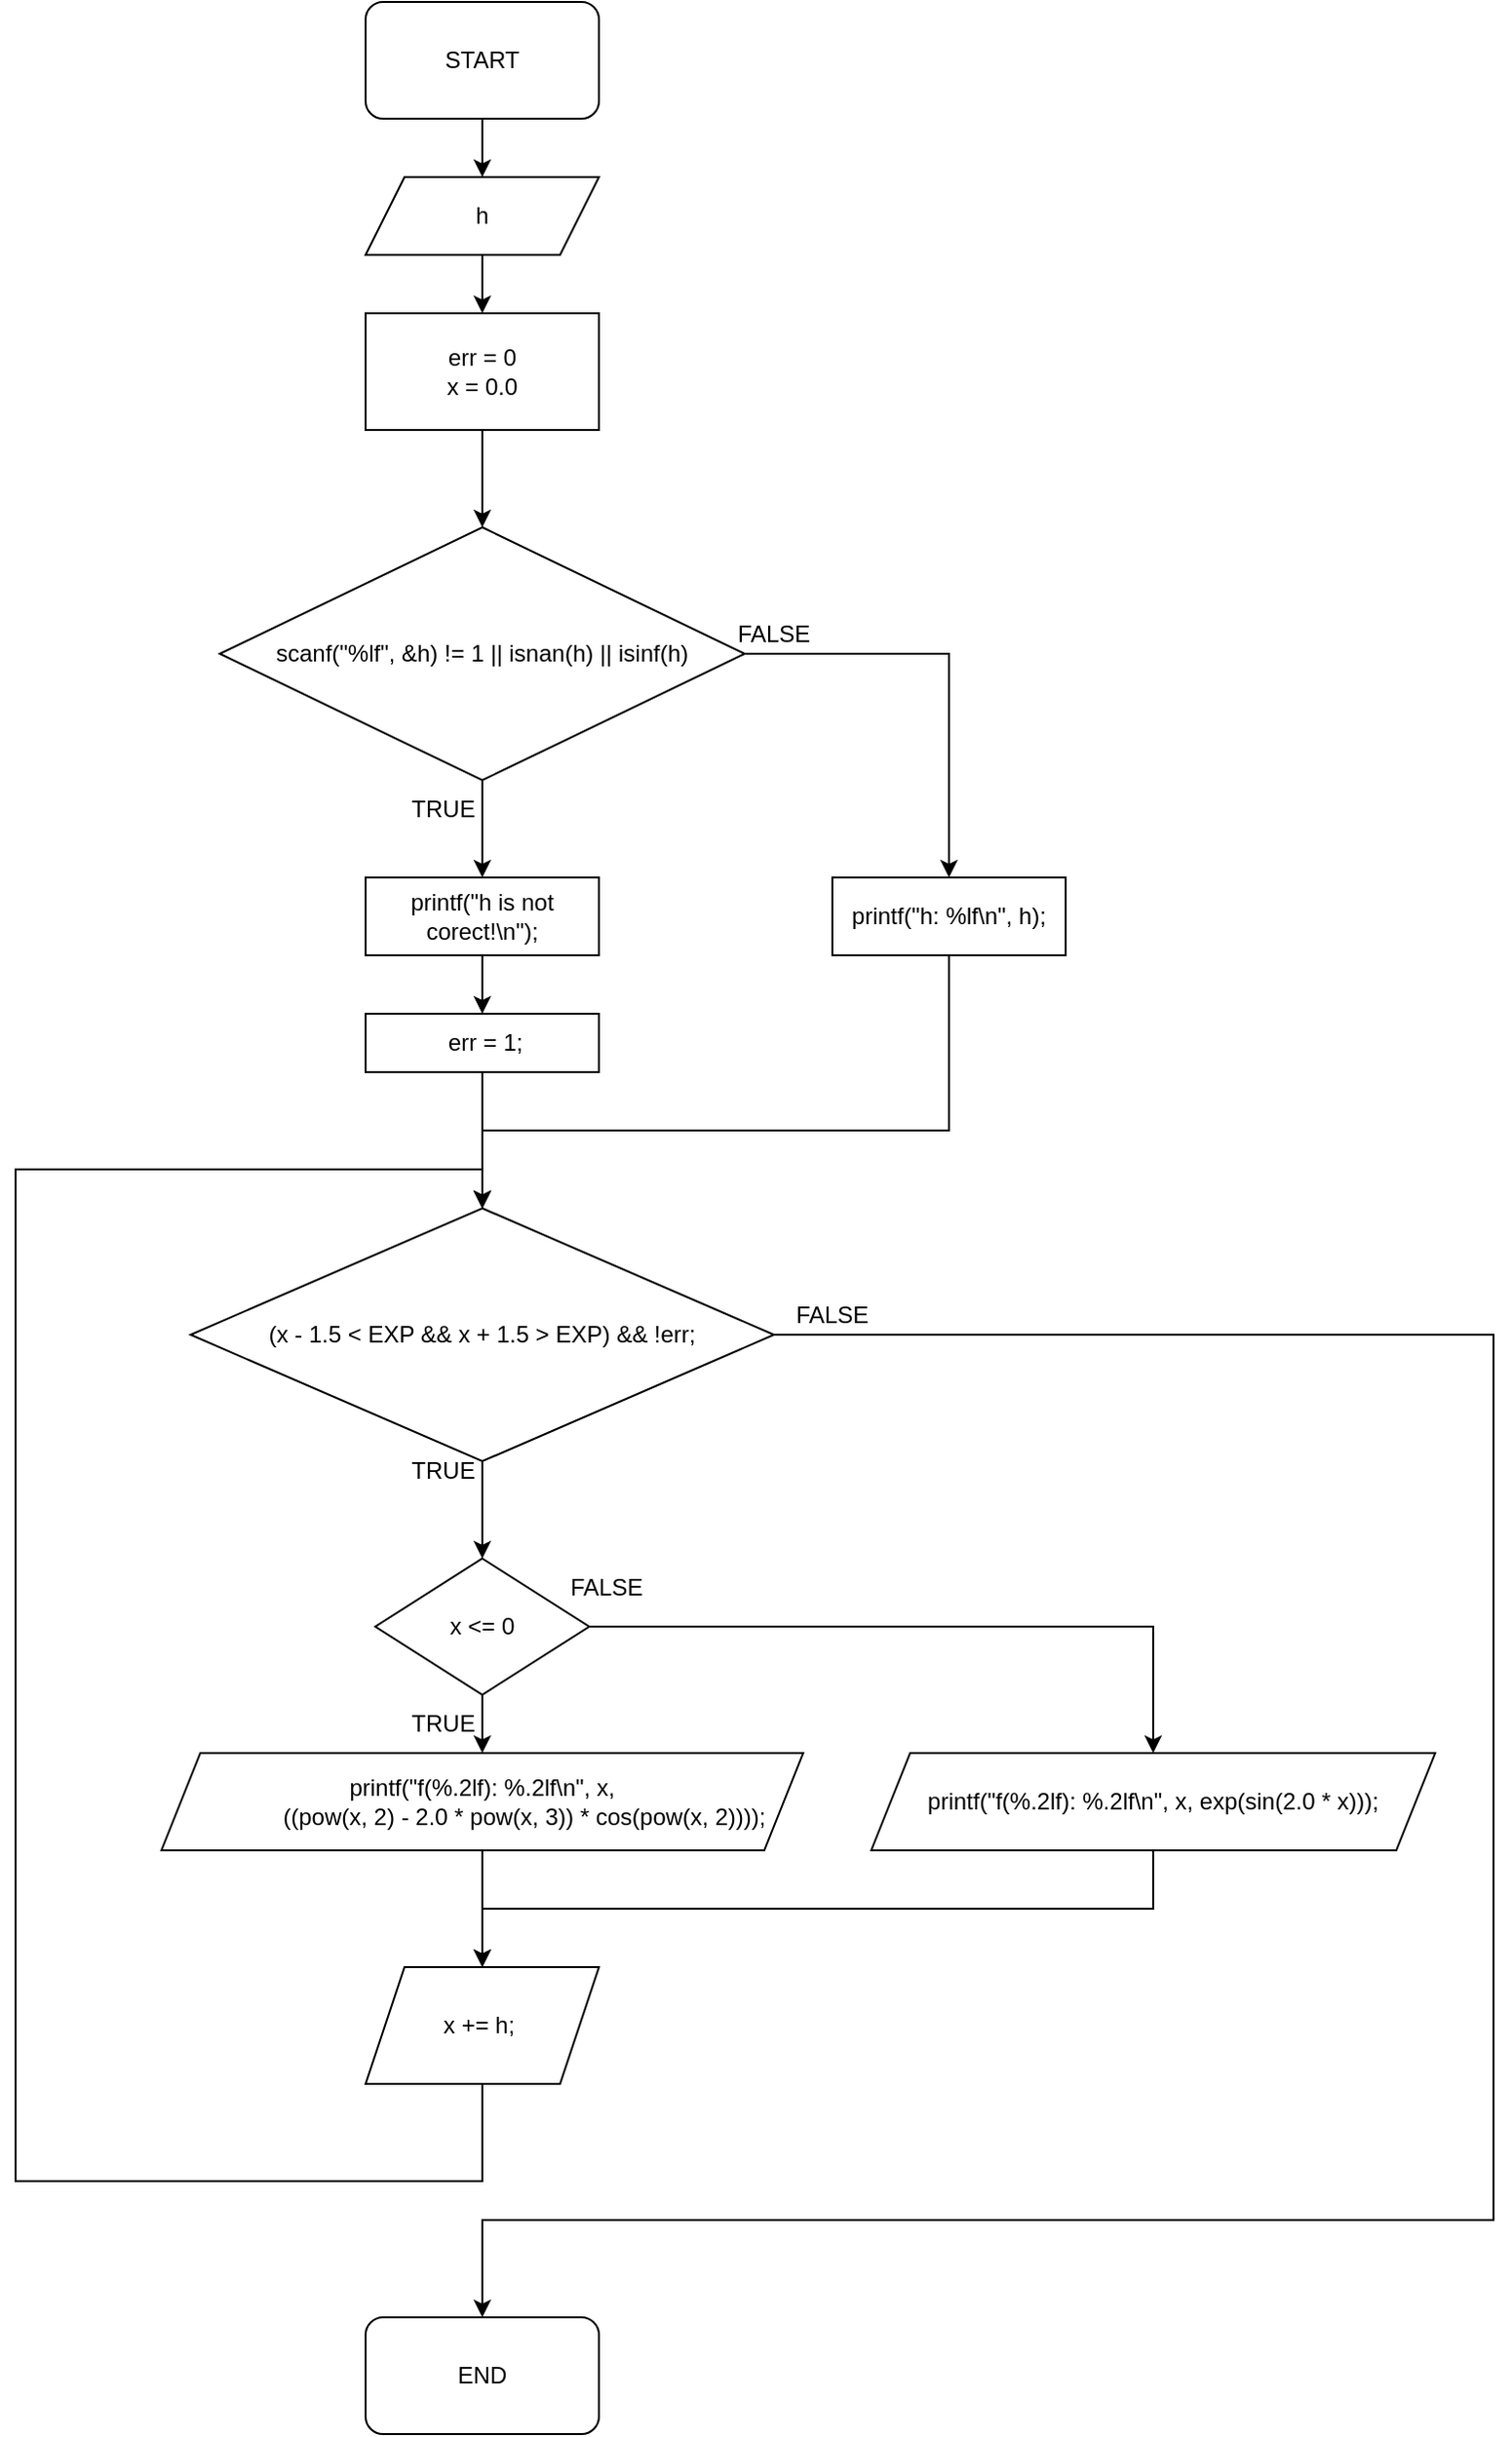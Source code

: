 <mxfile version="22.1.3" type="device">
  <diagram name="Страница — 1" id="NpDFS4z6fX7zFIMUt3z1">
    <mxGraphModel dx="1386" dy="1960" grid="1" gridSize="10" guides="1" tooltips="1" connect="1" arrows="1" fold="1" page="1" pageScale="1" pageWidth="827" pageHeight="1169" math="0" shadow="0">
      <root>
        <mxCell id="0" />
        <mxCell id="1" parent="0" />
        <mxCell id="bsnGL66Ul-ZP8Uzy2ME8-1" style="edgeStyle=orthogonalEdgeStyle;rounded=0;orthogonalLoop=1;jettySize=auto;html=1;" edge="1" parent="1" source="bsnGL66Ul-ZP8Uzy2ME8-2">
          <mxGeometry relative="1" as="geometry">
            <mxPoint x="340" y="-510" as="targetPoint" />
          </mxGeometry>
        </mxCell>
        <mxCell id="bsnGL66Ul-ZP8Uzy2ME8-2" value="START" style="rounded=1;whiteSpace=wrap;html=1;" vertex="1" parent="1">
          <mxGeometry x="280" y="-600" width="120" height="60" as="geometry" />
        </mxCell>
        <mxCell id="bsnGL66Ul-ZP8Uzy2ME8-3" value="" style="edgeStyle=orthogonalEdgeStyle;rounded=0;orthogonalLoop=1;jettySize=auto;html=1;exitX=0.5;exitY=1;exitDx=0;exitDy=0;" edge="1" parent="1" source="bsnGL66Ul-ZP8Uzy2ME8-6" target="bsnGL66Ul-ZP8Uzy2ME8-5">
          <mxGeometry relative="1" as="geometry">
            <mxPoint x="340" y="-450" as="sourcePoint" />
          </mxGeometry>
        </mxCell>
        <mxCell id="bsnGL66Ul-ZP8Uzy2ME8-4" style="edgeStyle=orthogonalEdgeStyle;rounded=0;orthogonalLoop=1;jettySize=auto;html=1;" edge="1" parent="1" source="bsnGL66Ul-ZP8Uzy2ME8-5" target="bsnGL66Ul-ZP8Uzy2ME8-9">
          <mxGeometry relative="1" as="geometry" />
        </mxCell>
        <mxCell id="bsnGL66Ul-ZP8Uzy2ME8-5" value="err = 0&lt;br&gt;x = 0.0" style="whiteSpace=wrap;html=1;rounded=0;" vertex="1" parent="1">
          <mxGeometry x="280" y="-440" width="120" height="60" as="geometry" />
        </mxCell>
        <mxCell id="bsnGL66Ul-ZP8Uzy2ME8-6" value="h" style="shape=parallelogram;perimeter=parallelogramPerimeter;whiteSpace=wrap;html=1;fixedSize=1;" vertex="1" parent="1">
          <mxGeometry x="280" y="-510" width="120" height="40" as="geometry" />
        </mxCell>
        <mxCell id="bsnGL66Ul-ZP8Uzy2ME8-7" style="edgeStyle=orthogonalEdgeStyle;rounded=0;orthogonalLoop=1;jettySize=auto;html=1;entryX=0.5;entryY=0;entryDx=0;entryDy=0;" edge="1" parent="1" source="bsnGL66Ul-ZP8Uzy2ME8-9" target="bsnGL66Ul-ZP8Uzy2ME8-15">
          <mxGeometry relative="1" as="geometry">
            <mxPoint x="340" y="-150" as="targetPoint" />
          </mxGeometry>
        </mxCell>
        <mxCell id="bsnGL66Ul-ZP8Uzy2ME8-8" style="edgeStyle=orthogonalEdgeStyle;rounded=0;orthogonalLoop=1;jettySize=auto;html=1;entryX=0.5;entryY=0;entryDx=0;entryDy=0;" edge="1" parent="1" source="bsnGL66Ul-ZP8Uzy2ME8-9" target="bsnGL66Ul-ZP8Uzy2ME8-13">
          <mxGeometry relative="1" as="geometry">
            <mxPoint x="580" y="-265" as="targetPoint" />
          </mxGeometry>
        </mxCell>
        <mxCell id="bsnGL66Ul-ZP8Uzy2ME8-9" value="scanf(&quot;%lf&quot;, &amp;amp;h) != 1 || isnan(h) || isinf(h)" style="rhombus;whiteSpace=wrap;html=1;rounded=0;" vertex="1" parent="1">
          <mxGeometry x="205" y="-330" width="270" height="130" as="geometry" />
        </mxCell>
        <mxCell id="bsnGL66Ul-ZP8Uzy2ME8-10" value="TRUE" style="text;html=1;strokeColor=none;fillColor=none;align=center;verticalAlign=middle;whiteSpace=wrap;rounded=0;" vertex="1" parent="1">
          <mxGeometry x="290" y="-200" width="60" height="30" as="geometry" />
        </mxCell>
        <mxCell id="bsnGL66Ul-ZP8Uzy2ME8-11" value="FALSE" style="text;html=1;strokeColor=none;fillColor=none;align=center;verticalAlign=middle;whiteSpace=wrap;rounded=0;" vertex="1" parent="1">
          <mxGeometry x="460" y="-290" width="60" height="30" as="geometry" />
        </mxCell>
        <mxCell id="bsnGL66Ul-ZP8Uzy2ME8-12" style="edgeStyle=orthogonalEdgeStyle;rounded=0;orthogonalLoop=1;jettySize=auto;html=1;entryX=0.5;entryY=0;entryDx=0;entryDy=0;" edge="1" parent="1" source="bsnGL66Ul-ZP8Uzy2ME8-13" target="bsnGL66Ul-ZP8Uzy2ME8-32">
          <mxGeometry relative="1" as="geometry">
            <Array as="points">
              <mxPoint x="580" y="-20" />
              <mxPoint x="340" y="-20" />
            </Array>
          </mxGeometry>
        </mxCell>
        <mxCell id="bsnGL66Ul-ZP8Uzy2ME8-13" value="printf(&quot;h: %lf\n&quot;, h);" style="rounded=0;whiteSpace=wrap;html=1;" vertex="1" parent="1">
          <mxGeometry x="520" y="-150" width="120" height="40" as="geometry" />
        </mxCell>
        <mxCell id="bsnGL66Ul-ZP8Uzy2ME8-14" style="edgeStyle=orthogonalEdgeStyle;rounded=0;orthogonalLoop=1;jettySize=auto;html=1;" edge="1" parent="1" source="bsnGL66Ul-ZP8Uzy2ME8-15" target="bsnGL66Ul-ZP8Uzy2ME8-17">
          <mxGeometry relative="1" as="geometry">
            <mxPoint x="340" y="-70" as="targetPoint" />
          </mxGeometry>
        </mxCell>
        <mxCell id="bsnGL66Ul-ZP8Uzy2ME8-15" value="printf(&quot;h is not corect!\n&quot;);" style="rounded=0;whiteSpace=wrap;html=1;" vertex="1" parent="1">
          <mxGeometry x="280" y="-150" width="120" height="40" as="geometry" />
        </mxCell>
        <mxCell id="bsnGL66Ul-ZP8Uzy2ME8-16" style="edgeStyle=orthogonalEdgeStyle;rounded=0;orthogonalLoop=1;jettySize=auto;html=1;entryX=0.5;entryY=0;entryDx=0;entryDy=0;" edge="1" parent="1" source="bsnGL66Ul-ZP8Uzy2ME8-17" target="bsnGL66Ul-ZP8Uzy2ME8-32">
          <mxGeometry relative="1" as="geometry" />
        </mxCell>
        <mxCell id="bsnGL66Ul-ZP8Uzy2ME8-17" value="&amp;nbsp;err = 1;" style="rounded=0;whiteSpace=wrap;html=1;" vertex="1" parent="1">
          <mxGeometry x="280" y="-80" width="120" height="30" as="geometry" />
        </mxCell>
        <mxCell id="bsnGL66Ul-ZP8Uzy2ME8-18" style="edgeStyle=orthogonalEdgeStyle;rounded=0;orthogonalLoop=1;jettySize=auto;html=1;entryX=0.5;entryY=0;entryDx=0;entryDy=0;exitX=0.5;exitY=1;exitDx=0;exitDy=0;" edge="1" parent="1" source="bsnGL66Ul-ZP8Uzy2ME8-32" target="bsnGL66Ul-ZP8Uzy2ME8-22">
          <mxGeometry relative="1" as="geometry">
            <mxPoint x="340" y="310" as="sourcePoint" />
          </mxGeometry>
        </mxCell>
        <mxCell id="bsnGL66Ul-ZP8Uzy2ME8-19" style="edgeStyle=orthogonalEdgeStyle;rounded=0;orthogonalLoop=1;jettySize=auto;html=1;exitX=1;exitY=0.5;exitDx=0;exitDy=0;" edge="1" parent="1" source="bsnGL66Ul-ZP8Uzy2ME8-32" target="bsnGL66Ul-ZP8Uzy2ME8-31">
          <mxGeometry relative="1" as="geometry">
            <mxPoint x="530" y="690" as="targetPoint" />
            <Array as="points">
              <mxPoint x="860" y="85" />
              <mxPoint x="860" y="540" />
              <mxPoint x="340" y="540" />
            </Array>
          </mxGeometry>
        </mxCell>
        <mxCell id="bsnGL66Ul-ZP8Uzy2ME8-20" style="edgeStyle=orthogonalEdgeStyle;rounded=0;orthogonalLoop=1;jettySize=auto;html=1;" edge="1" parent="1" source="bsnGL66Ul-ZP8Uzy2ME8-22" target="bsnGL66Ul-ZP8Uzy2ME8-24">
          <mxGeometry relative="1" as="geometry">
            <mxPoint x="340" y="310" as="targetPoint" />
          </mxGeometry>
        </mxCell>
        <mxCell id="bsnGL66Ul-ZP8Uzy2ME8-21" style="edgeStyle=orthogonalEdgeStyle;rounded=0;orthogonalLoop=1;jettySize=auto;html=1;entryX=0.5;entryY=0;entryDx=0;entryDy=0;" edge="1" parent="1" source="bsnGL66Ul-ZP8Uzy2ME8-22" target="bsnGL66Ul-ZP8Uzy2ME8-28">
          <mxGeometry relative="1" as="geometry">
            <mxPoint x="610" y="310" as="targetPoint" />
          </mxGeometry>
        </mxCell>
        <mxCell id="bsnGL66Ul-ZP8Uzy2ME8-22" value="x &lt;= 0" style="rhombus;whiteSpace=wrap;html=1;" vertex="1" parent="1">
          <mxGeometry x="285" y="200" width="110" height="70" as="geometry" />
        </mxCell>
        <mxCell id="bsnGL66Ul-ZP8Uzy2ME8-23" style="edgeStyle=orthogonalEdgeStyle;rounded=0;orthogonalLoop=1;jettySize=auto;html=1;" edge="1" parent="1" source="bsnGL66Ul-ZP8Uzy2ME8-24">
          <mxGeometry relative="1" as="geometry">
            <mxPoint x="340" y="410" as="targetPoint" />
          </mxGeometry>
        </mxCell>
        <mxCell id="bsnGL66Ul-ZP8Uzy2ME8-24" value="&lt;div&gt;printf(&quot;f(%.2lf): %.2lf\n&quot;, x,&lt;/div&gt;&lt;div&gt;&amp;nbsp; &amp;nbsp; &amp;nbsp; &amp;nbsp; &amp;nbsp; &amp;nbsp; &amp;nbsp;((pow(x, 2) - 2.0 * pow(x, 3)) * cos(pow(x, 2))));&lt;/div&gt;" style="shape=parallelogram;perimeter=parallelogramPerimeter;whiteSpace=wrap;html=1;fixedSize=1;" vertex="1" parent="1">
          <mxGeometry x="175" y="300" width="330" height="50" as="geometry" />
        </mxCell>
        <mxCell id="bsnGL66Ul-ZP8Uzy2ME8-25" value="TRUE" style="text;html=1;strokeColor=none;fillColor=none;align=center;verticalAlign=middle;whiteSpace=wrap;rounded=0;" vertex="1" parent="1">
          <mxGeometry x="290" y="270" width="60" height="30" as="geometry" />
        </mxCell>
        <mxCell id="bsnGL66Ul-ZP8Uzy2ME8-26" value="FALSE" style="text;html=1;strokeColor=none;fillColor=none;align=center;verticalAlign=middle;whiteSpace=wrap;rounded=0;" vertex="1" parent="1">
          <mxGeometry x="374" y="200" width="60" height="30" as="geometry" />
        </mxCell>
        <mxCell id="bsnGL66Ul-ZP8Uzy2ME8-27" style="edgeStyle=orthogonalEdgeStyle;rounded=0;orthogonalLoop=1;jettySize=auto;html=1;entryX=0.5;entryY=0;entryDx=0;entryDy=0;" edge="1" parent="1" source="bsnGL66Ul-ZP8Uzy2ME8-28" target="bsnGL66Ul-ZP8Uzy2ME8-30">
          <mxGeometry relative="1" as="geometry">
            <Array as="points">
              <mxPoint x="685" y="380" />
              <mxPoint x="340" y="380" />
            </Array>
          </mxGeometry>
        </mxCell>
        <mxCell id="bsnGL66Ul-ZP8Uzy2ME8-28" value="printf(&quot;f(%.2lf): %.2lf\n&quot;, x, exp(sin(2.0 * x)));" style="shape=parallelogram;perimeter=parallelogramPerimeter;whiteSpace=wrap;html=1;fixedSize=1;" vertex="1" parent="1">
          <mxGeometry x="540" y="300" width="290" height="50" as="geometry" />
        </mxCell>
        <mxCell id="bsnGL66Ul-ZP8Uzy2ME8-29" style="edgeStyle=orthogonalEdgeStyle;rounded=0;orthogonalLoop=1;jettySize=auto;html=1;entryX=0.5;entryY=0;entryDx=0;entryDy=0;" edge="1" parent="1" source="bsnGL66Ul-ZP8Uzy2ME8-30" target="bsnGL66Ul-ZP8Uzy2ME8-32">
          <mxGeometry relative="1" as="geometry">
            <Array as="points">
              <mxPoint x="340" y="520" />
              <mxPoint x="100" y="520" />
              <mxPoint x="100" />
              <mxPoint x="340" />
            </Array>
            <mxPoint x="340" as="targetPoint" />
          </mxGeometry>
        </mxCell>
        <mxCell id="bsnGL66Ul-ZP8Uzy2ME8-30" value="x += h;&amp;nbsp;" style="shape=parallelogram;perimeter=parallelogramPerimeter;whiteSpace=wrap;html=1;fixedSize=1;" vertex="1" parent="1">
          <mxGeometry x="280" y="410" width="120" height="60" as="geometry" />
        </mxCell>
        <mxCell id="bsnGL66Ul-ZP8Uzy2ME8-31" value="END" style="rounded=1;whiteSpace=wrap;html=1;" vertex="1" parent="1">
          <mxGeometry x="280" y="590" width="120" height="60" as="geometry" />
        </mxCell>
        <mxCell id="bsnGL66Ul-ZP8Uzy2ME8-32" value="(x - 1.5 &amp;lt; EXP &amp;amp;&amp;amp; x + 1.5 &amp;gt; EXP) &amp;amp;&amp;amp; !err;" style="rhombus;whiteSpace=wrap;html=1;" vertex="1" parent="1">
          <mxGeometry x="190" y="20" width="300" height="130" as="geometry" />
        </mxCell>
        <mxCell id="bsnGL66Ul-ZP8Uzy2ME8-33" value="FALSE" style="text;html=1;strokeColor=none;fillColor=none;align=center;verticalAlign=middle;whiteSpace=wrap;rounded=0;" vertex="1" parent="1">
          <mxGeometry x="490" y="60" width="60" height="30" as="geometry" />
        </mxCell>
        <mxCell id="bsnGL66Ul-ZP8Uzy2ME8-34" value="TRUE" style="text;html=1;strokeColor=none;fillColor=none;align=center;verticalAlign=middle;whiteSpace=wrap;rounded=0;" vertex="1" parent="1">
          <mxGeometry x="290" y="140" width="60" height="30" as="geometry" />
        </mxCell>
      </root>
    </mxGraphModel>
  </diagram>
</mxfile>
